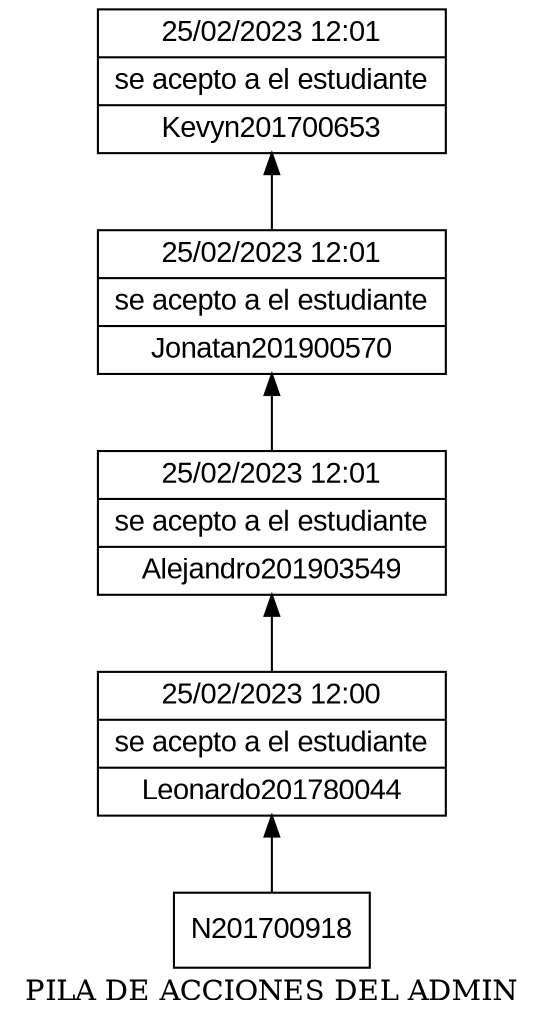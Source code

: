 digraph G {
rankdir=BT;
node [shape=box];
node [shape=record fontname=Arial]
label = "PILA DE ACCIONES DEL ADMIN";
N201700653[label="{25/02/2023      12:01     |se acepto a el estudiante|Kevyn201700653}"];
N201900570->N201700653;
N201900570[label="{25/02/2023      12:01     |se acepto a el estudiante|Jonatan201900570}"];
N201903549->N201900570;
N201903549[label="{25/02/2023      12:01     |se acepto a el estudiante|Alejandro201903549}"];
N201780044->N201903549;
N201780044[label="{25/02/2023      12:00     |se acepto a el estudiante|Leonardo201780044}"];
N201700918->N201780044;
}
